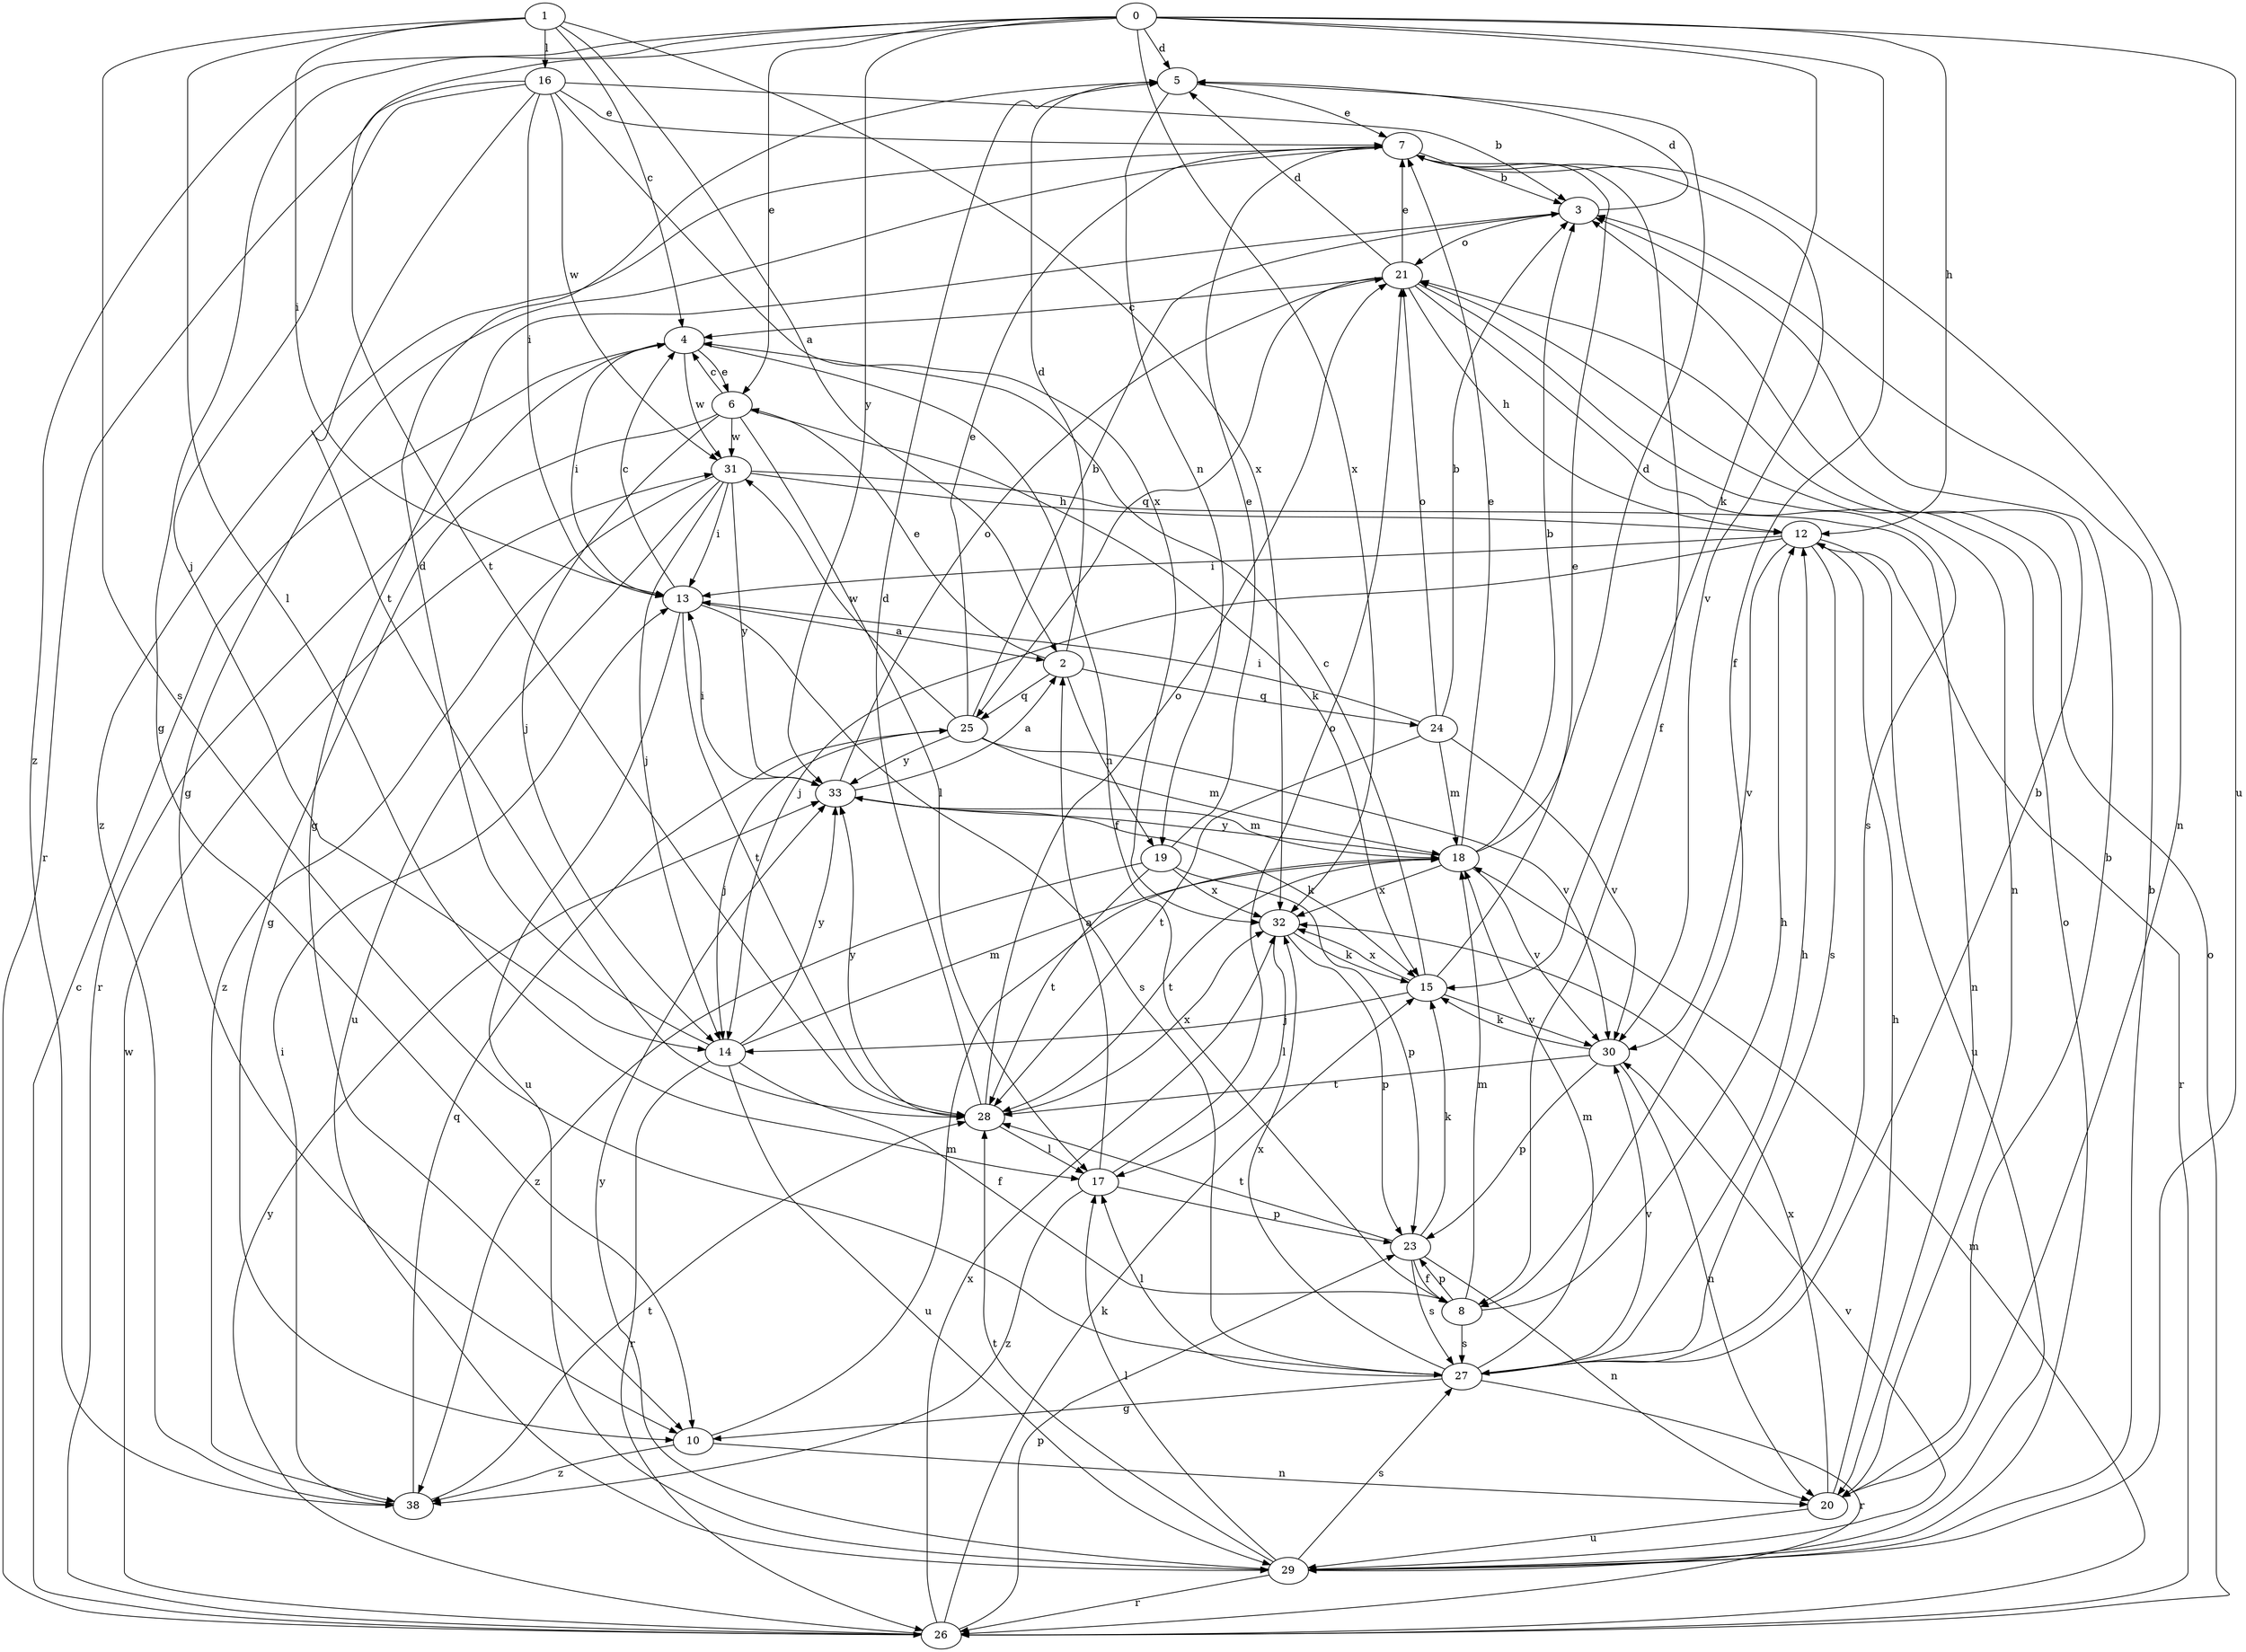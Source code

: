 strict digraph  {
0;
1;
2;
3;
4;
5;
6;
7;
8;
10;
12;
13;
14;
15;
16;
17;
18;
19;
20;
21;
23;
24;
25;
26;
27;
28;
29;
30;
31;
32;
33;
38;
0 -> 5  [label=d];
0 -> 6  [label=e];
0 -> 8  [label=f];
0 -> 10  [label=g];
0 -> 12  [label=h];
0 -> 15  [label=k];
0 -> 28  [label=t];
0 -> 29  [label=u];
0 -> 32  [label=x];
0 -> 33  [label=y];
0 -> 38  [label=z];
1 -> 2  [label=a];
1 -> 4  [label=c];
1 -> 13  [label=i];
1 -> 16  [label=l];
1 -> 17  [label=l];
1 -> 27  [label=s];
1 -> 32  [label=x];
2 -> 5  [label=d];
2 -> 6  [label=e];
2 -> 19  [label=n];
2 -> 24  [label=q];
2 -> 25  [label=q];
3 -> 5  [label=d];
3 -> 10  [label=g];
3 -> 21  [label=o];
4 -> 6  [label=e];
4 -> 8  [label=f];
4 -> 13  [label=i];
4 -> 26  [label=r];
4 -> 31  [label=w];
5 -> 7  [label=e];
5 -> 19  [label=n];
6 -> 4  [label=c];
6 -> 10  [label=g];
6 -> 14  [label=j];
6 -> 15  [label=k];
6 -> 17  [label=l];
6 -> 31  [label=w];
7 -> 3  [label=b];
7 -> 8  [label=f];
7 -> 10  [label=g];
7 -> 20  [label=n];
7 -> 30  [label=v];
7 -> 38  [label=z];
8 -> 12  [label=h];
8 -> 18  [label=m];
8 -> 23  [label=p];
8 -> 27  [label=s];
10 -> 18  [label=m];
10 -> 20  [label=n];
10 -> 38  [label=z];
12 -> 13  [label=i];
12 -> 14  [label=j];
12 -> 26  [label=r];
12 -> 27  [label=s];
12 -> 29  [label=u];
12 -> 30  [label=v];
13 -> 2  [label=a];
13 -> 4  [label=c];
13 -> 27  [label=s];
13 -> 28  [label=t];
13 -> 29  [label=u];
14 -> 5  [label=d];
14 -> 8  [label=f];
14 -> 18  [label=m];
14 -> 26  [label=r];
14 -> 29  [label=u];
14 -> 33  [label=y];
15 -> 4  [label=c];
15 -> 7  [label=e];
15 -> 14  [label=j];
15 -> 30  [label=v];
15 -> 32  [label=x];
16 -> 3  [label=b];
16 -> 7  [label=e];
16 -> 13  [label=i];
16 -> 14  [label=j];
16 -> 26  [label=r];
16 -> 28  [label=t];
16 -> 31  [label=w];
16 -> 32  [label=x];
17 -> 2  [label=a];
17 -> 21  [label=o];
17 -> 23  [label=p];
17 -> 38  [label=z];
18 -> 3  [label=b];
18 -> 5  [label=d];
18 -> 7  [label=e];
18 -> 28  [label=t];
18 -> 30  [label=v];
18 -> 32  [label=x];
18 -> 33  [label=y];
19 -> 7  [label=e];
19 -> 23  [label=p];
19 -> 28  [label=t];
19 -> 32  [label=x];
19 -> 38  [label=z];
20 -> 3  [label=b];
20 -> 12  [label=h];
20 -> 29  [label=u];
20 -> 32  [label=x];
21 -> 4  [label=c];
21 -> 5  [label=d];
21 -> 7  [label=e];
21 -> 12  [label=h];
21 -> 20  [label=n];
21 -> 25  [label=q];
21 -> 27  [label=s];
23 -> 8  [label=f];
23 -> 15  [label=k];
23 -> 20  [label=n];
23 -> 27  [label=s];
23 -> 28  [label=t];
24 -> 3  [label=b];
24 -> 13  [label=i];
24 -> 18  [label=m];
24 -> 21  [label=o];
24 -> 28  [label=t];
24 -> 30  [label=v];
25 -> 3  [label=b];
25 -> 7  [label=e];
25 -> 14  [label=j];
25 -> 18  [label=m];
25 -> 30  [label=v];
25 -> 31  [label=w];
25 -> 33  [label=y];
26 -> 4  [label=c];
26 -> 15  [label=k];
26 -> 18  [label=m];
26 -> 21  [label=o];
26 -> 23  [label=p];
26 -> 31  [label=w];
26 -> 32  [label=x];
26 -> 33  [label=y];
27 -> 3  [label=b];
27 -> 10  [label=g];
27 -> 12  [label=h];
27 -> 17  [label=l];
27 -> 18  [label=m];
27 -> 26  [label=r];
27 -> 30  [label=v];
27 -> 32  [label=x];
28 -> 5  [label=d];
28 -> 17  [label=l];
28 -> 21  [label=o];
28 -> 32  [label=x];
28 -> 33  [label=y];
29 -> 3  [label=b];
29 -> 17  [label=l];
29 -> 21  [label=o];
29 -> 26  [label=r];
29 -> 27  [label=s];
29 -> 28  [label=t];
29 -> 30  [label=v];
29 -> 33  [label=y];
30 -> 15  [label=k];
30 -> 20  [label=n];
30 -> 23  [label=p];
30 -> 28  [label=t];
31 -> 12  [label=h];
31 -> 13  [label=i];
31 -> 14  [label=j];
31 -> 20  [label=n];
31 -> 29  [label=u];
31 -> 33  [label=y];
31 -> 38  [label=z];
32 -> 15  [label=k];
32 -> 17  [label=l];
32 -> 23  [label=p];
33 -> 2  [label=a];
33 -> 13  [label=i];
33 -> 15  [label=k];
33 -> 18  [label=m];
33 -> 21  [label=o];
38 -> 13  [label=i];
38 -> 25  [label=q];
38 -> 28  [label=t];
}
